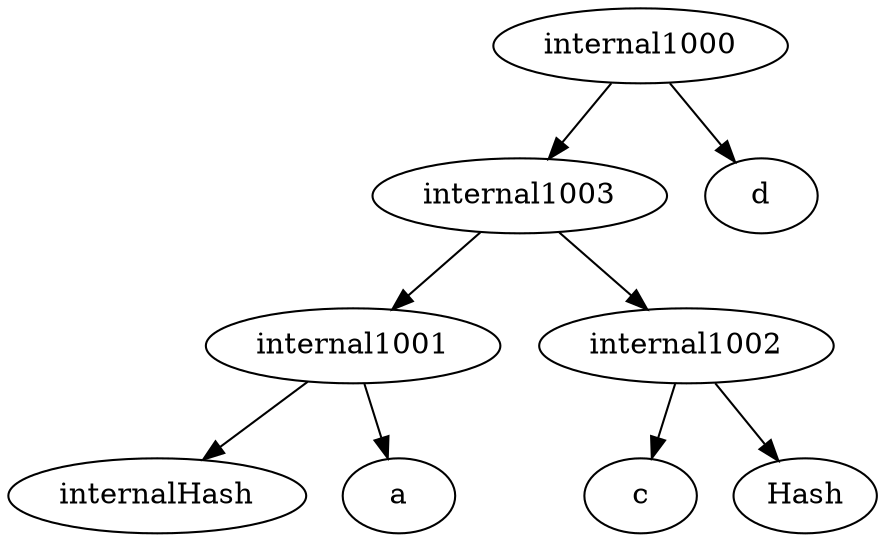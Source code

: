 strict digraph G1 {
internalHash#H -> b
internal1001 -> internalHash#H
internal1001 -> a
internal1002 -> c
internal1002 -> Hash#H
internal1003 -> internal1002
internal1003 -> internal1001
internal1000 -> d
internal1000 -> internal1003
}
